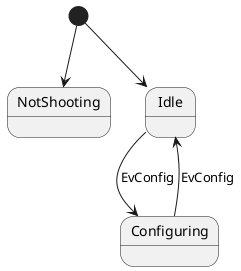 @startuml
[*] --> NotShooting
[*] --> Idle
Idle --> Configuring : EvConfig
Configuring --> Idle : EvConfig
@enduml
